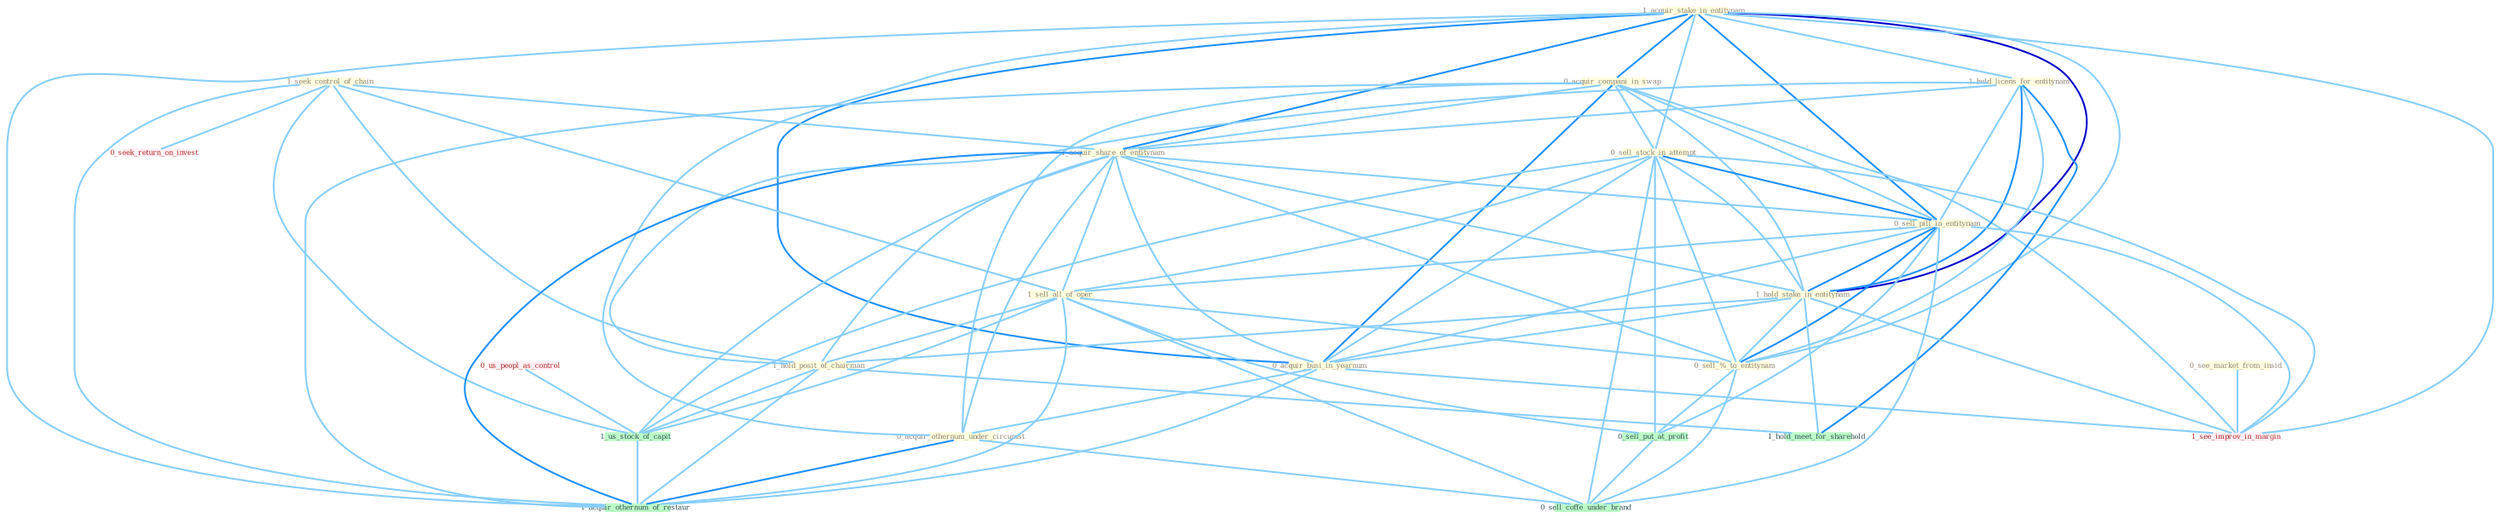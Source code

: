 Graph G{ 
    node
    [shape=polygon,style=filled,width=.5,height=.06,color="#BDFCC9",fixedsize=true,fontsize=4,
    fontcolor="#2f4f4f"];
    {node
    [color="#ffffe0", fontcolor="#8b7d6b"] "1_acquir_stake_in_entitynam " "1_seek_control_of_chain " "0_acquir_compani_in_swap " "1_hold_licens_for_entitynam " "0_sell_stock_in_attempt " "1_acquir_share_of_entitynam " "0_sell_pill_in_entitynam " "1_sell_all_of_oper " "1_hold_stake_in_entitynam " "0_acquir_busi_in_yearnum " "1_hold_posit_of_chairman " "0_see_market_from_insid " "0_sell_%_to_entitynam " "0_acquir_othernum_under_circumst "}
{node [color="#fff0f5", fontcolor="#b22222"] "0_us_peopl_as_control " "0_seek_return_on_invest " "1_see_improv_in_margin "}
edge [color="#B0E2FF"];

	"1_acquir_stake_in_entitynam " -- "0_acquir_compani_in_swap " [w="2", color="#1e90ff" , len=0.8];
	"1_acquir_stake_in_entitynam " -- "1_hold_licens_for_entitynam " [w="1", color="#87cefa" ];
	"1_acquir_stake_in_entitynam " -- "0_sell_stock_in_attempt " [w="1", color="#87cefa" ];
	"1_acquir_stake_in_entitynam " -- "1_acquir_share_of_entitynam " [w="2", color="#1e90ff" , len=0.8];
	"1_acquir_stake_in_entitynam " -- "0_sell_pill_in_entitynam " [w="2", color="#1e90ff" , len=0.8];
	"1_acquir_stake_in_entitynam " -- "1_hold_stake_in_entitynam " [w="3", color="#0000cd" , len=0.6];
	"1_acquir_stake_in_entitynam " -- "0_acquir_busi_in_yearnum " [w="2", color="#1e90ff" , len=0.8];
	"1_acquir_stake_in_entitynam " -- "0_sell_%_to_entitynam " [w="1", color="#87cefa" ];
	"1_acquir_stake_in_entitynam " -- "0_acquir_othernum_under_circumst " [w="1", color="#87cefa" ];
	"1_acquir_stake_in_entitynam " -- "1_see_improv_in_margin " [w="1", color="#87cefa" ];
	"1_acquir_stake_in_entitynam " -- "1_acquir_othernum_of_restaur " [w="1", color="#87cefa" ];
	"1_seek_control_of_chain " -- "1_acquir_share_of_entitynam " [w="1", color="#87cefa" ];
	"1_seek_control_of_chain " -- "1_sell_all_of_oper " [w="1", color="#87cefa" ];
	"1_seek_control_of_chain " -- "1_hold_posit_of_chairman " [w="1", color="#87cefa" ];
	"1_seek_control_of_chain " -- "0_seek_return_on_invest " [w="1", color="#87cefa" ];
	"1_seek_control_of_chain " -- "1_us_stock_of_capit " [w="1", color="#87cefa" ];
	"1_seek_control_of_chain " -- "1_acquir_othernum_of_restaur " [w="1", color="#87cefa" ];
	"0_acquir_compani_in_swap " -- "0_sell_stock_in_attempt " [w="1", color="#87cefa" ];
	"0_acquir_compani_in_swap " -- "1_acquir_share_of_entitynam " [w="1", color="#87cefa" ];
	"0_acquir_compani_in_swap " -- "0_sell_pill_in_entitynam " [w="1", color="#87cefa" ];
	"0_acquir_compani_in_swap " -- "1_hold_stake_in_entitynam " [w="1", color="#87cefa" ];
	"0_acquir_compani_in_swap " -- "0_acquir_busi_in_yearnum " [w="2", color="#1e90ff" , len=0.8];
	"0_acquir_compani_in_swap " -- "0_acquir_othernum_under_circumst " [w="1", color="#87cefa" ];
	"0_acquir_compani_in_swap " -- "1_see_improv_in_margin " [w="1", color="#87cefa" ];
	"0_acquir_compani_in_swap " -- "1_acquir_othernum_of_restaur " [w="1", color="#87cefa" ];
	"1_hold_licens_for_entitynam " -- "1_acquir_share_of_entitynam " [w="1", color="#87cefa" ];
	"1_hold_licens_for_entitynam " -- "0_sell_pill_in_entitynam " [w="1", color="#87cefa" ];
	"1_hold_licens_for_entitynam " -- "1_hold_stake_in_entitynam " [w="2", color="#1e90ff" , len=0.8];
	"1_hold_licens_for_entitynam " -- "1_hold_posit_of_chairman " [w="1", color="#87cefa" ];
	"1_hold_licens_for_entitynam " -- "0_sell_%_to_entitynam " [w="1", color="#87cefa" ];
	"1_hold_licens_for_entitynam " -- "1_hold_meet_for_sharehold " [w="2", color="#1e90ff" , len=0.8];
	"0_sell_stock_in_attempt " -- "0_sell_pill_in_entitynam " [w="2", color="#1e90ff" , len=0.8];
	"0_sell_stock_in_attempt " -- "1_sell_all_of_oper " [w="1", color="#87cefa" ];
	"0_sell_stock_in_attempt " -- "1_hold_stake_in_entitynam " [w="1", color="#87cefa" ];
	"0_sell_stock_in_attempt " -- "0_acquir_busi_in_yearnum " [w="1", color="#87cefa" ];
	"0_sell_stock_in_attempt " -- "0_sell_%_to_entitynam " [w="1", color="#87cefa" ];
	"0_sell_stock_in_attempt " -- "0_sell_put_at_profit " [w="1", color="#87cefa" ];
	"0_sell_stock_in_attempt " -- "1_us_stock_of_capit " [w="1", color="#87cefa" ];
	"0_sell_stock_in_attempt " -- "1_see_improv_in_margin " [w="1", color="#87cefa" ];
	"0_sell_stock_in_attempt " -- "0_sell_coffe_under_brand " [w="1", color="#87cefa" ];
	"1_acquir_share_of_entitynam " -- "0_sell_pill_in_entitynam " [w="1", color="#87cefa" ];
	"1_acquir_share_of_entitynam " -- "1_sell_all_of_oper " [w="1", color="#87cefa" ];
	"1_acquir_share_of_entitynam " -- "1_hold_stake_in_entitynam " [w="1", color="#87cefa" ];
	"1_acquir_share_of_entitynam " -- "0_acquir_busi_in_yearnum " [w="1", color="#87cefa" ];
	"1_acquir_share_of_entitynam " -- "1_hold_posit_of_chairman " [w="1", color="#87cefa" ];
	"1_acquir_share_of_entitynam " -- "0_sell_%_to_entitynam " [w="1", color="#87cefa" ];
	"1_acquir_share_of_entitynam " -- "0_acquir_othernum_under_circumst " [w="1", color="#87cefa" ];
	"1_acquir_share_of_entitynam " -- "1_us_stock_of_capit " [w="1", color="#87cefa" ];
	"1_acquir_share_of_entitynam " -- "1_acquir_othernum_of_restaur " [w="2", color="#1e90ff" , len=0.8];
	"0_sell_pill_in_entitynam " -- "1_sell_all_of_oper " [w="1", color="#87cefa" ];
	"0_sell_pill_in_entitynam " -- "1_hold_stake_in_entitynam " [w="2", color="#1e90ff" , len=0.8];
	"0_sell_pill_in_entitynam " -- "0_acquir_busi_in_yearnum " [w="1", color="#87cefa" ];
	"0_sell_pill_in_entitynam " -- "0_sell_%_to_entitynam " [w="2", color="#1e90ff" , len=0.8];
	"0_sell_pill_in_entitynam " -- "0_sell_put_at_profit " [w="1", color="#87cefa" ];
	"0_sell_pill_in_entitynam " -- "1_see_improv_in_margin " [w="1", color="#87cefa" ];
	"0_sell_pill_in_entitynam " -- "0_sell_coffe_under_brand " [w="1", color="#87cefa" ];
	"1_sell_all_of_oper " -- "1_hold_posit_of_chairman " [w="1", color="#87cefa" ];
	"1_sell_all_of_oper " -- "0_sell_%_to_entitynam " [w="1", color="#87cefa" ];
	"1_sell_all_of_oper " -- "0_sell_put_at_profit " [w="1", color="#87cefa" ];
	"1_sell_all_of_oper " -- "1_us_stock_of_capit " [w="1", color="#87cefa" ];
	"1_sell_all_of_oper " -- "0_sell_coffe_under_brand " [w="1", color="#87cefa" ];
	"1_sell_all_of_oper " -- "1_acquir_othernum_of_restaur " [w="1", color="#87cefa" ];
	"1_hold_stake_in_entitynam " -- "0_acquir_busi_in_yearnum " [w="1", color="#87cefa" ];
	"1_hold_stake_in_entitynam " -- "1_hold_posit_of_chairman " [w="1", color="#87cefa" ];
	"1_hold_stake_in_entitynam " -- "0_sell_%_to_entitynam " [w="1", color="#87cefa" ];
	"1_hold_stake_in_entitynam " -- "1_see_improv_in_margin " [w="1", color="#87cefa" ];
	"1_hold_stake_in_entitynam " -- "1_hold_meet_for_sharehold " [w="1", color="#87cefa" ];
	"0_acquir_busi_in_yearnum " -- "0_acquir_othernum_under_circumst " [w="1", color="#87cefa" ];
	"0_acquir_busi_in_yearnum " -- "1_see_improv_in_margin " [w="1", color="#87cefa" ];
	"0_acquir_busi_in_yearnum " -- "1_acquir_othernum_of_restaur " [w="1", color="#87cefa" ];
	"1_hold_posit_of_chairman " -- "1_us_stock_of_capit " [w="1", color="#87cefa" ];
	"1_hold_posit_of_chairman " -- "1_hold_meet_for_sharehold " [w="1", color="#87cefa" ];
	"1_hold_posit_of_chairman " -- "1_acquir_othernum_of_restaur " [w="1", color="#87cefa" ];
	"0_see_market_from_insid " -- "1_see_improv_in_margin " [w="1", color="#87cefa" ];
	"0_sell_%_to_entitynam " -- "0_sell_put_at_profit " [w="1", color="#87cefa" ];
	"0_sell_%_to_entitynam " -- "0_sell_coffe_under_brand " [w="1", color="#87cefa" ];
	"0_acquir_othernum_under_circumst " -- "0_sell_coffe_under_brand " [w="1", color="#87cefa" ];
	"0_acquir_othernum_under_circumst " -- "1_acquir_othernum_of_restaur " [w="2", color="#1e90ff" , len=0.8];
	"0_us_peopl_as_control " -- "1_us_stock_of_capit " [w="1", color="#87cefa" ];
	"0_sell_put_at_profit " -- "0_sell_coffe_under_brand " [w="1", color="#87cefa" ];
	"1_us_stock_of_capit " -- "1_acquir_othernum_of_restaur " [w="1", color="#87cefa" ];
}